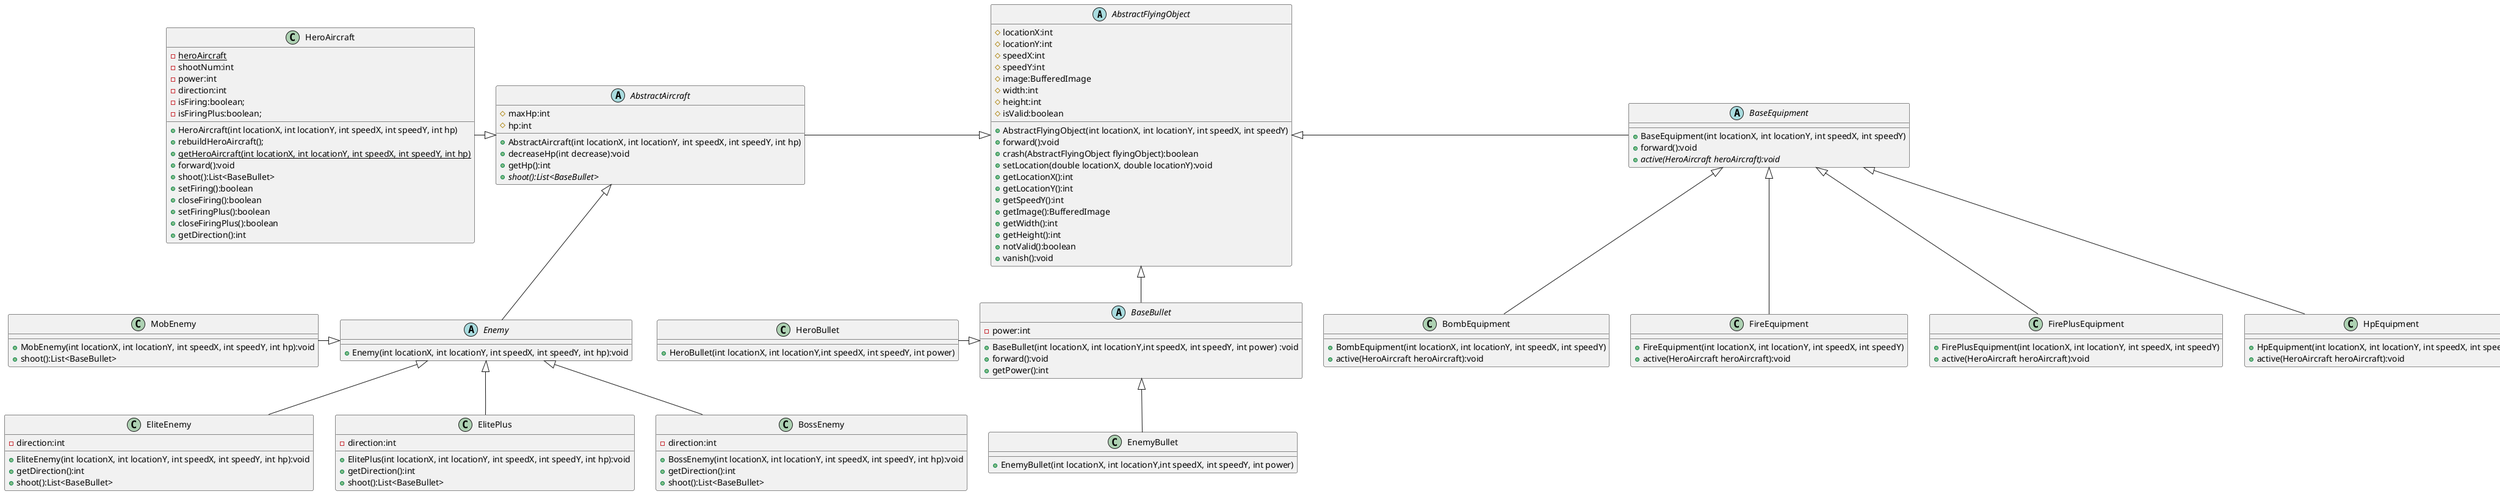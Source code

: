 @startuml
'https://plantuml.com/class-diagram

abstract class AbstractFlyingObject
{
    # locationX:int
    # locationY:int
    # speedX:int
    # speedY:int
    # image:BufferedImage
    # width:int
    # height:int
    # isValid:boolean

    + AbstractFlyingObject(int locationX, int locationY, int speedX, int speedY)
    + forward():void
    + crash(AbstractFlyingObject flyingObject):boolean
    + setLocation(double locationX, double locationY):void
    + getLocationX():int
    + getLocationY():int
    + getSpeedY():int
    + getImage():BufferedImage
    + getWidth():int
    + getHeight():int
    + notValid():boolean
    + vanish():void
}
abstract class AbstractAircraft
{
	# maxHp:int
    # hp:int
    + AbstractAircraft(int locationX, int locationY, int speedX, int speedY, int hp)
    + decreaseHp(int decrease):void
    + getHp():int
    + {abstract} shoot():List<BaseBullet>
 }


class HeroAircraft{
    - {static} heroAircraft
    - shootNum:int
    - power:int
    - direction:int
    - isFiring:boolean;
    - isFiringPlus:boolean;

    + HeroAircraft(int locationX, int locationY, int speedX, int speedY, int hp)
    + rebuildHeroAircraft();
    + {static} getHeroAircraft(int locationX, int locationY, int speedX, int speedY, int hp)
    + forward():void
    + shoot():List<BaseBullet>
    + setFiring():boolean
    + closeFiring():boolean
    + setFiringPlus():boolean
    + closeFiringPlus():boolean
    + getDirection():int
}

abstract class Enemy{
    + Enemy(int locationX, int locationY, int speedX, int speedY, int hp):void
}
class MobEnemy {
    + MobEnemy(int locationX, int locationY, int speedX, int speedY, int hp):void
    + shoot():List<BaseBullet>
}
class EliteEnemy{
    - direction:int

    + EliteEnemy(int locationX, int locationY, int speedX, int speedY, int hp):void
    + getDirection():int
    + shoot():List<BaseBullet>
}
class ElitePlus{
    - direction:int

    + ElitePlus(int locationX, int locationY, int speedX, int speedY, int hp):void
    + getDirection():int
    + shoot():List<BaseBullet>
}

class BossEnemy{
    - direction:int

    + BossEnemy(int locationX, int locationY, int speedX, int speedY, int hp):void
    + getDirection():int
    + shoot():List<BaseBullet>
}
AbstractAircraft <|-left- HeroAircraft
AbstractAircraft <|-down- Enemy
Enemy <|-left- MobEnemy
Enemy <|-- EliteEnemy
Enemy <|-- ElitePlus
Enemy <|-- BossEnemy

abstract class BaseBullet
{
    - power:int
    + BaseBullet(int locationX, int locationY,int speedX, int speedY, int power) :void
    + forward():void
	+ getPower():int
}

class HeroBullet {
    + HeroBullet(int locationX, int locationY,int speedX, int speedY, int power)
}

class EnemyBullet {
    + EnemyBullet(int locationX, int locationY,int speedX, int speedY, int power)
}

BaseBullet <|-left- HeroBullet
BaseBullet <|-- EnemyBullet

AbstractFlyingObject <|-left- AbstractAircraft
AbstractFlyingObject <|-- BaseBullet

abstract class BaseEquipment
{
    + BaseEquipment(int locationX, int locationY, int speedX, int speedY)
    + forward():void
    + {abstract}active(HeroAircraft heroAircraft):void
 }
class BombEquipment{
    + BombEquipment(int locationX, int locationY, int speedX, int speedY)
    + active(HeroAircraft heroAircraft):void
}
class FireEquipment{
    + FireEquipment(int locationX, int locationY, int speedX, int speedY)
    + active(HeroAircraft heroAircraft):void
}
class FirePlusEquipment{
    + FirePlusEquipment(int locationX, int locationY, int speedX, int speedY)
    + active(HeroAircraft heroAircraft):void
}
class HpEquipment{
    + HpEquipment(int locationX, int locationY, int speedX, int speedY)
    + active(HeroAircraft heroAircraft):void
}

AbstractFlyingObject <|-right- BaseEquipment
BaseEquipment <|-- BombEquipment
BaseEquipment <|-- FireEquipment
BaseEquipment <|-- FirePlusEquipment
BaseEquipment <|-- HpEquipment
@enduml